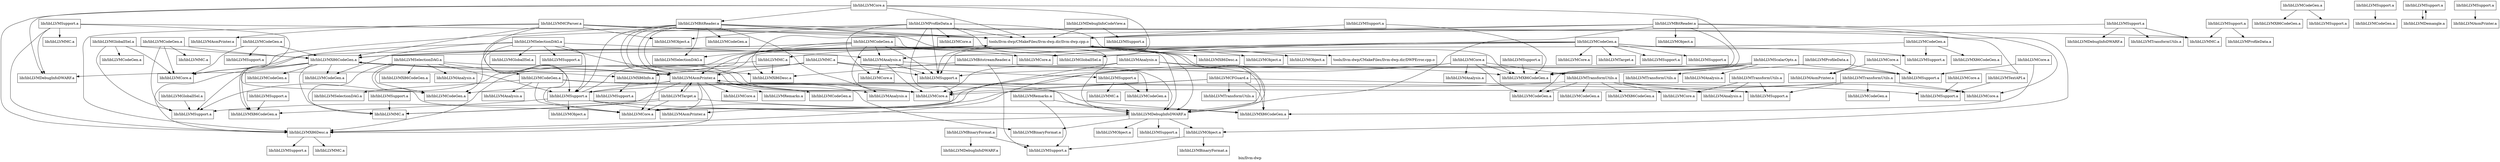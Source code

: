digraph "bin/llvm-dwp" {
	label="bin/llvm-dwp";

	Node0x55de8f5736f0 [shape=record,shape=record,label="{tools/llvm-dwp/CMakeFiles/llvm-dwp.dir/llvm-dwp.cpp.o}"];
	Node0x55de8f5736f0 -> Node0x55de8f572f38;
	Node0x55de8f5736f0 -> Node0x55de8f575d88;
	Node0x55de8f5736f0 -> Node0x55de8f56b3b8;
	Node0x55de8f5736f0 -> Node0x55de8f573dd8;
	Node0x55de8f5736f0 -> Node0x55de8f564190;
	Node0x55de8f5736f0 -> Node0x55de8f569e30;
	Node0x55de8f5736f0 -> Node0x55de8f570aa8;
	Node0x55de8f5736f0 -> Node0x55de8f571f60;
	Node0x55de8f5736f0 -> Node0x55de8f561a90;
	Node0x55de8f572f38 [shape=record,shape=record,label="{tools/llvm-dwp/CMakeFiles/llvm-dwp.dir/DWPError.cpp.o}"];
	Node0x55de8f575d88 [shape=record,shape=record,label="{lib/libLLVMX86CodeGen.a}"];
	Node0x55de8f575d88 -> Node0x55de8f571538;
	Node0x55de8f575d88 -> Node0x55de8f573dd8;
	Node0x55de8f575d88 -> Node0x55de8f569f68;
	Node0x55de8f575d88 -> Node0x55de8f572988;
	Node0x55de8f575d88 -> Node0x55de8f563908;
	Node0x55de8f575d88 -> Node0x55de8f571190;
	Node0x55de8f575d88 -> Node0x55de8f577788;
	Node0x55de8f575d88 -> Node0x55de8f5687d8;
	Node0x55de8f56b3b8 [shape=record,shape=record,label="{lib/libLLVMX86Desc.a}"];
	Node0x55de8f573dd8 [shape=record,shape=record,label="{lib/libLLVMX86Info.a}"];
	Node0x55de8f573dd8 -> Node0x55de8f5783b8;
	Node0x55de8f564190 [shape=record,shape=record,label="{lib/libLLVMObject.a}"];
	Node0x55de8f569e30 [shape=record,shape=record,label="{lib/libLLVMDebugInfoDWARF.a}"];
	Node0x55de8f569e30 -> Node0x55de8f5736f0;
	Node0x55de8f569e30 -> Node0x55de8f571538;
	Node0x55de8f569e30 -> Node0x55de8f569f68;
	Node0x55de8f569e30 -> Node0x55de8f5681c0;
	Node0x55de8f569e30 -> Node0x55de8f577720;
	Node0x55de8f569e30 -> Node0x55de8f5729f0;
	Node0x55de8f569e30 -> Node0x55de8f5673f0;
	Node0x55de8f570aa8 [shape=record,shape=record,label="{lib/libLLVMMC.a}"];
	Node0x55de8f570aa8 -> Node0x55de8f5686a0;
	Node0x55de8f570aa8 -> Node0x55de8f571190;
	Node0x55de8f571f60 [shape=record,shape=record,label="{lib/libLLVMObject.a}"];
	Node0x55de8f561a90 [shape=record,shape=record,label="{lib/libLLVMSupport.a}"];
	Node0x55de8f571538 [shape=record,shape=record,label="{lib/libLLVMX86Desc.a}"];
	Node0x55de8f571538 -> Node0x55de8f57a298;
	Node0x55de8f571538 -> Node0x55de8f578bd8;
	Node0x55de8f569f68 [shape=record,shape=record,label="{lib/libLLVMAsmPrinter.a}"];
	Node0x55de8f569f68 -> Node0x55de8f5736f0;
	Node0x55de8f569f68 -> Node0x55de8f575d88;
	Node0x55de8f569f68 -> Node0x55de8f571538;
	Node0x55de8f569f68 -> Node0x55de8f572988;
	Node0x55de8f569f68 -> Node0x55de8f564398;
	Node0x55de8f569f68 -> Node0x55de8f567798;
	Node0x55de8f569f68 -> Node0x55de8f5707d0;
	Node0x55de8f569f68 -> Node0x55de8f573ea8;
	Node0x55de8f569f68 -> Node0x55de8f56ad38;
	Node0x55de8f569f68 -> Node0x55de8f5727e8;
	Node0x55de8f569f68 -> Node0x55de8f575f90;
	Node0x55de8f569f68 -> Node0x55de8f5673f0;
	Node0x55de8f569f68 -> Node0x55de8f56bde0;
	Node0x55de8f572988 [shape=record,shape=record,label="{lib/libLLVMMC.a}"];
	Node0x55de8f563908 [shape=record,shape=record,label="{lib/libLLVMCodeGen.a}"];
	Node0x55de8f571190 [shape=record,shape=record,label="{lib/libLLVMSupport.a}"];
	Node0x55de8f577788 [shape=record,shape=record,label="{lib/libLLVMCodeGen.a}"];
	Node0x55de8f5687d8 [shape=record,shape=record,label="{lib/libLLVMCore.a}"];
	Node0x55de8f57a298 [shape=record,shape=record,label="{lib/libLLVMMC.a}"];
	Node0x55de8f578bd8 [shape=record,shape=record,label="{lib/libLLVMSupport.a}"];
	Node0x55de8f5783b8 [shape=record,shape=record,label="{lib/libLLVMSupport.a}"];
	Node0x55de8f564398 [shape=record,shape=record,label="{lib/libLLVMCodeGen.a}"];
	Node0x55de8f567798 [shape=record,shape=record,label="{lib/libLLVMSupport.a}"];
	Node0x55de8f567798 -> Node0x55de8f5736f0;
	Node0x55de8f567798 -> Node0x55de8f575360;
	Node0x55de8f567798 -> Node0x55de8f56e208;
	Node0x55de8f567798 -> Node0x55de8f562998;
	Node0x55de8f567798 -> Node0x55de8f569e30;
	Node0x55de8f5707d0 [shape=record,shape=record,label="{lib/libLLVMTarget.a}"];
	Node0x55de8f5707d0 -> Node0x55de8f56ac00;
	Node0x55de8f5707d0 -> Node0x55de8f569f68;
	Node0x55de8f5707d0 -> Node0x55de8f572988;
	Node0x55de8f5707d0 -> Node0x55de8f571190;
	Node0x55de8f5707d0 -> Node0x55de8f573ea8;
	Node0x55de8f573ea8 [shape=record,shape=record,label="{lib/libLLVMCore.a}"];
	Node0x55de8f56ad38 [shape=record,shape=record,label="{lib/libLLVMCodeGen.a}"];
	Node0x55de8f5727e8 [shape=record,shape=record,label="{lib/libLLVMAnalysis.a}"];
	Node0x55de8f575f90 [shape=record,shape=record,label="{lib/libLLVMCore.a}"];
	Node0x55de8f5673f0 [shape=record,shape=record,label="{lib/libLLVMBinaryFormat.a}"];
	Node0x55de8f56bde0 [shape=record,shape=record,label="{lib/libLLVMRemarks.a}"];
	Node0x55de8f5681c0 [shape=record,shape=record,label="{lib/libLLVMObject.a}"];
	Node0x55de8f577720 [shape=record,shape=record,label="{lib/libLLVMObject.a}"];
	Node0x55de8f577720 -> Node0x55de8f56f2b0;
	Node0x55de8f577720 -> Node0x55de8f564e90;
	Node0x55de8f5729f0 [shape=record,shape=record,label="{lib/libLLVMSupport.a}"];
	Node0x55de8f5686a0 [shape=record,shape=record,label="{lib/libLLVMX86Desc.a}"];
	Node0x55de8f56f2b0 [shape=record,shape=record,label="{lib/libLLVMSupport.a}"];
	Node0x55de8f564e90 [shape=record,shape=record,label="{lib/libLLVMBinaryFormat.a}"];
	Node0x55de8f575360 [shape=record,shape=record,label="{lib/libLLVMX86CodeGen.a}"];
	Node0x55de8f56e208 [shape=record,shape=record,label="{lib/libLLVMAsmPrinter.a}"];
	Node0x55de8f562998 [shape=record,shape=record,label="{lib/libLLVMObject.a}"];
	Node0x55de8f56ac00 [shape=record,shape=record,label="{lib/libLLVMX86CodeGen.a}"];
	Node0x55de8f56f248 [shape=record,shape=record,label="{lib/libLLVMGlobalISel.a}"];
	Node0x55de8f56f248 -> Node0x55de8f575d88;
	Node0x55de8f56f248 -> Node0x55de8f571190;
	Node0x55de8f56f248 -> Node0x55de8f576f00;
	Node0x55de8f56f248 -> Node0x55de8f5687d8;
	Node0x55de8f576f00 [shape=record,shape=record,label="{lib/libLLVMCodeGen.a}"];
	Node0x55de8f5789d0 [shape=record,shape=record,label="{lib/libLLVMGlobalISel.a}"];
	Node0x55de8f5789d0 -> Node0x55de8f571190;
	Node0x55de8f57a848 [shape=record,shape=record,label="{lib/libLLVMSelectionDAG.a}"];
	Node0x55de8f57a848 -> Node0x55de8f575360;
	Node0x55de8f57a848 -> Node0x55de8f567798;
	Node0x55de8f57a848 -> Node0x55de8f57acc0;
	Node0x55de8f57a848 -> Node0x55de8f57b2d8;
	Node0x55de8f57a848 -> Node0x55de8f573ea8;
	Node0x55de8f57a848 -> Node0x55de8f577788;
	Node0x55de8f57a848 -> Node0x55de8f567388;
	Node0x55de8f57a848 -> Node0x55de8f5777f0;
	Node0x55de8f57acc0 [shape=record,shape=record,label="{lib/libLLVMGlobalISel.a}"];
	Node0x55de8f57b2d8 [shape=record,shape=record,label="{lib/libLLVMSupport.a}"];
	Node0x55de8f567388 [shape=record,shape=record,label="{lib/libLLVMAnalysis.a}"];
	Node0x55de8f567388 -> Node0x55de8f5773e0;
	Node0x55de8f567388 -> Node0x55de8f561a90;
	Node0x55de8f567388 -> Node0x55de8f571948;
	Node0x55de8f567388 -> Node0x55de8f5777f0;
	Node0x55de8f5777f0 [shape=record,shape=record,label="{lib/libLLVMCore.a}"];
	Node0x55de8f56ed68 [shape=record,shape=record,label="{lib/libLLVMSelectionDAG.a}"];
	Node0x55de8f56ed68 -> Node0x55de8f5763a0;
	Node0x55de8f56ed68 -> Node0x55de8f572988;
	Node0x55de8f56ed68 -> Node0x55de8f567798;
	Node0x55de8f56ed68 -> Node0x55de8f56df98;
	Node0x55de8f56ed68 -> Node0x55de8f573ea8;
	Node0x55de8f56ed68 -> Node0x55de8f56ad38;
	Node0x55de8f56ed68 -> Node0x55de8f56a518;
	Node0x55de8f56ed68 -> Node0x55de8f5777f0;
	Node0x55de8f5763a0 [shape=record,shape=record,label="{lib/libLLVMX86CodeGen.a}"];
	Node0x55de8f56df98 [shape=record,shape=record,label="{lib/libLLVMCodeGen.a}"];
	Node0x55de8f56df98 -> Node0x55de8f56ac00;
	Node0x55de8f56df98 -> Node0x55de8f566dd8;
	Node0x55de8f56df98 -> Node0x55de8f568568;
	Node0x55de8f56df98 -> Node0x55de8f573ea8;
	Node0x55de8f56df98 -> Node0x55de8f575d20;
	Node0x55de8f56df98 -> Node0x55de8f5777f0;
	Node0x55de8f56a518 [shape=record,shape=record,label="{lib/libLLVMAnalysis.a}"];
	Node0x55de8f566dd8 [shape=record,shape=record,label="{lib/libLLVMSupport.a}"];
	Node0x55de8f568568 [shape=record,shape=record,label="{lib/libLLVMSelectionDAG.a}"];
	Node0x55de8f575d20 [shape=record,shape=record,label="{lib/libLLVMAnalysis.a}"];
	Node0x55de8f571fc8 [shape=record,shape=record,label="{lib/libLLVMCodeGen.a}"];
	Node0x55de8f571fc8 -> Node0x55de8f575d88;
	Node0x55de8f571fc8 -> Node0x55de8f564400;
	Node0x55de8f571fc8 -> Node0x55de8f571190;
	Node0x55de8f571fc8 -> Node0x55de8f5687d8;
	Node0x55de8f564400 [shape=record,shape=record,label="{lib/libLLVMMC.a}"];
	Node0x55de8f5670b0 [shape=record,shape=record,label="{lib/libLLVMSupport.a}"];
	Node0x55de8f5670b0 -> Node0x55de8f57a710;
	Node0x55de8f5670b0 -> Node0x55de8f565b90;
	Node0x55de8f57a710 [shape=record,shape=record,label="{lib/libLLVMMC.a}"];
	Node0x55de8f565b90 [shape=record,shape=record,label="{lib/libLLVMCodeGen.a}"];
	Node0x55de8f568430 [shape=record,shape=record,label="{lib/libLLVMMC.a}"];
	Node0x55de8f568430 -> Node0x55de8f571538;
	Node0x55de8f568430 -> Node0x55de8f569f68;
	Node0x55de8f568430 -> Node0x55de8f5730d8;
	Node0x55de8f568430 -> Node0x55de8f561a90;
	Node0x55de8f568430 -> Node0x55de8f565b90;
	Node0x55de8f568430 -> Node0x55de8f5670b0;
	Node0x55de8f5730d8 [shape=record,shape=record,label="{lib/libLLVMDebugInfoDWARF.a}"];
	Node0x55de8f5699b8 [shape=record,shape=record,label="{lib/libLLVMCodeGen.a}"];
	Node0x55de8f5699b8 -> Node0x55de8f5674c0;
	Node0x55de8f5699b8 -> Node0x55de8f56fc70;
	Node0x55de8f5674c0 [shape=record,shape=record,label="{lib/libLLVMX86CodeGen.a}"];
	Node0x55de8f56fc70 [shape=record,shape=record,label="{lib/libLLVMSupport.a}"];
	Node0x55de8f572098 [shape=record,shape=record,label="{lib/libLLVMSupport.a}"];
	Node0x55de8f572098 -> Node0x55de8f575360;
	Node0x55de8f573620 [shape=record,shape=record,label="{lib/libLLVMCodeGen.a}"];
	Node0x55de8f573620 -> Node0x55de8f568b18;
	Node0x55de8f573620 -> Node0x55de8f563018;
	Node0x55de8f573620 -> Node0x55de8f5687d8;
	Node0x55de8f568b18 [shape=record,shape=record,label="{lib/libLLVMX86CodeGen.a}"];
	Node0x55de8f563018 [shape=record,shape=record,label="{lib/libLLVMSupport.a}"];
	Node0x55de8f5639d8 [shape=record,shape=record,label="{lib/libLLVMSupport.a}"];
	Node0x55de8f5639d8 -> Node0x55de8f5736f0;
	Node0x55de8f5639d8 -> Node0x55de8f571538;
	Node0x55de8f5639d8 -> Node0x55de8f5730d8;
	Node0x55de8f5639d8 -> Node0x55de8f572fa0;
	Node0x55de8f5639d8 -> Node0x55de8f56ad38;
	Node0x55de8f572fa0 [shape=record,shape=record,label="{lib/libLLVMMC.a}"];
	Node0x55de8f565920 [shape=record,shape=record,label="{lib/libLLVMCodeGen.a}"];
	Node0x55de8f565920 -> Node0x55de8f575d88;
	Node0x55de8f565920 -> Node0x55de8f574e18;
	Node0x55de8f565920 -> Node0x55de8f5687d8;
	Node0x55de8f574e18 [shape=record,shape=record,label="{lib/libLLVMSupport.a}"];
	Node0x55de8f579c80 [shape=record,shape=record,label="{lib/libLLVMSupport.a}"];
	Node0x55de8f579c80 -> Node0x55de8f5736f0;
	Node0x55de8f579c80 -> Node0x55de8f5773e0;
	Node0x55de8f5773e0 [shape=record,shape=record,label="{lib/libLLVMX86CodeGen.a}"];
	Node0x55de8f579808 [shape=record,shape=record,label="{lib/libLLVMCodeGen.a}"];
	Node0x55de8f579808 -> Node0x55de8f575d88;
	Node0x55de8f579808 -> Node0x55de8f56b898;
	Node0x55de8f579808 -> Node0x55de8f563018;
	Node0x55de8f579808 -> Node0x55de8f5711f8;
	Node0x55de8f579808 -> Node0x55de8f5728b8;
	Node0x55de8f579808 -> Node0x55de8f5781b0;
	Node0x55de8f579808 -> Node0x55de8f5723d8;
	Node0x55de8f579808 -> Node0x55de8f56e7b8;
	Node0x55de8f579808 -> Node0x55de8f567388;
	Node0x55de8f579808 -> Node0x55de8f56bbd8;
	Node0x55de8f56b898 [shape=record,shape=record,label="{lib/libLLVMAsmPrinter.a}"];
	Node0x55de8f5711f8 [shape=record,shape=record,label="{lib/libLLVMTarget.a}"];
	Node0x55de8f5728b8 [shape=record,shape=record,label="{lib/libLLVMGlobalISel.a}"];
	Node0x55de8f5781b0 [shape=record,shape=record,label="{lib/libLLVMSupport.a}"];
	Node0x55de8f5723d8 [shape=record,shape=record,label="{lib/libLLVMCore.a}"];
	Node0x55de8f56e7b8 [shape=record,shape=record,label="{lib/libLLVMSupport.a}"];
	Node0x55de8f56bbd8 [shape=record,shape=record,label="{lib/libLLVMCore.a}"];
	Node0x55de8f5735b8 [shape=record,shape=record,label="{lib/libLLVMSupport.a}"];
	Node0x55de8f5735b8 -> Node0x55de8f5724a8;
	Node0x55de8f5724a8 [shape=record,shape=record,label="{lib/libLLVMCodeGen.a}"];
	Node0x55de8f56a788 [shape=record,shape=record,label="{lib/libLLVMCodeGen.a}"];
	Node0x55de8f56a788 -> Node0x55de8f575d88;
	Node0x55de8f56a788 -> Node0x55de8f569f68;
	Node0x55de8f56a788 -> Node0x55de8f561a90;
	Node0x55de8f56a788 -> Node0x55de8f5728b8;
	Node0x55de8f56a788 -> Node0x55de8f561b60;
	Node0x55de8f56a788 -> Node0x55de8f5723d8;
	Node0x55de8f56a788 -> Node0x55de8f567388;
	Node0x55de8f56a788 -> Node0x55de8f5777f0;
	Node0x55de8f561b60 [shape=record,shape=record,label="{lib/libLLVMSelectionDAG.a}"];
	Node0x55de8f574c78 [shape=record,shape=record,label="{lib/libLLVMScalarOpts.a}"];
	Node0x55de8f574c78 -> Node0x55de8f5773e0;
	Node0x55de8f574c78 -> Node0x55de8f568228;
	Node0x55de8f574c78 -> Node0x55de8f573ea8;
	Node0x55de8f574c78 -> Node0x55de8f5732e0;
	Node0x55de8f574c78 -> Node0x55de8f56bc40;
	Node0x55de8f574c78 -> Node0x55de8f568498;
	Node0x55de8f574c78 -> Node0x55de8f5777f0;
	Node0x55de8f568228 [shape=record,shape=record,label="{lib/libLLVMSupport.a}"];
	Node0x55de8f5732e0 [shape=record,shape=record,label="{lib/libLLVMCodeGen.a}"];
	Node0x55de8f56bc40 [shape=record,shape=record,label="{lib/libLLVMTransformUtils.a}"];
	Node0x55de8f568498 [shape=record,shape=record,label="{lib/libLLVMAnalysis.a}"];
	Node0x55de8f5698e8 [shape=record,shape=record,label="{lib/libLLVMTransformUtils.a}"];
	Node0x55de8f5698e8 -> Node0x55de8f5633c0;
	Node0x55de8f5698e8 -> Node0x55de8f567798;
	Node0x55de8f5698e8 -> Node0x55de8f579460;
	Node0x55de8f5698e8 -> Node0x55de8f5751c0;
	Node0x55de8f5698e8 -> Node0x55de8f5732e0;
	Node0x55de8f5698e8 -> Node0x55de8f56a240;
	Node0x55de8f5698e8 -> Node0x55de8f577ed8;
	Node0x55de8f5633c0 [shape=record,shape=record,label="{lib/libLLVMX86CodeGen.a}"];
	Node0x55de8f579460 [shape=record,shape=record,label="{lib/libLLVMCodeGen.a}"];
	Node0x55de8f5751c0 [shape=record,shape=record,label="{lib/libLLVMCore.a}"];
	Node0x55de8f56a240 [shape=record,shape=record,label="{lib/libLLVMAnalysis.a}"];
	Node0x55de8f577ed8 [shape=record,shape=record,label="{lib/libLLVMCore.a}"];
	Node0x55de8f565648 [shape=record,shape=record,label="{lib/libLLVMSupport.a}"];
	Node0x55de8f565648 -> Node0x55de8f5736f0;
	Node0x55de8f565648 -> Node0x55de8f56b900;
	Node0x55de8f565648 -> Node0x55de8f56f6c0;
	Node0x55de8f565648 -> Node0x55de8f5660d8;
	Node0x55de8f56b900 [shape=record,shape=record,label="{lib/libLLVMDebugInfoDWARF.a}"];
	Node0x55de8f56f6c0 [shape=record,shape=record,label="{lib/libLLVMMC.a}"];
	Node0x55de8f5660d8 [shape=record,shape=record,label="{lib/libLLVMTransformUtils.a}"];
	Node0x55de8f568158 [shape=record,shape=record,label="{lib/libLLVMTransformUtils.a}"];
	Node0x55de8f568158 -> Node0x55de8f566dd8;
	Node0x55de8f568158 -> Node0x55de8f56a240;
	Node0x55de8f568158 -> Node0x55de8f577ed8;
	Node0x55de8f566418 [shape=record,shape=record,label="{lib/libLLVMTransformUtils.a}"];
	Node0x55de8f566418 -> Node0x55de8f566dd8;
	Node0x55de8f566418 -> Node0x55de8f5751c0;
	Node0x55de8f566418 -> Node0x55de8f56ec98;
	Node0x55de8f566418 -> Node0x55de8f5777f0;
	Node0x55de8f56ec98 [shape=record,shape=record,label="{lib/libLLVMCodeGen.a}"];
	Node0x55de8f571948 [shape=record,shape=record,label="{lib/libLLVMCore.a}"];
	Node0x55de8f570428 [shape=record,shape=record,label="{lib/libLLVMAnalysis.a}"];
	Node0x55de8f570428 -> Node0x55de8f56ac00;
	Node0x55de8f570428 -> Node0x55de8f568228;
	Node0x55de8f570428 -> Node0x55de8f573ea8;
	Node0x55de8f570428 -> Node0x55de8f5777f0;
	Node0x55de8f56f178 [shape=record,shape=record,label="{lib/libLLVMMCParser.a}"];
	Node0x55de8f56f178 -> Node0x55de8f5736f0;
	Node0x55de8f56f178 -> Node0x55de8f575d88;
	Node0x55de8f56f178 -> Node0x55de8f571538;
	Node0x55de8f56f178 -> Node0x55de8f569200;
	Node0x55de8f56f178 -> Node0x55de8f569e30;
	Node0x55de8f56f178 -> Node0x55de8f56f6c0;
	Node0x55de8f56f178 -> Node0x55de8f561c30;
	Node0x55de8f56f178 -> Node0x55de8f567798;
	Node0x55de8f569200 [shape=record,shape=record,label="{lib/libLLVMAsmPrinter.a}"];
	Node0x55de8f561c30 [shape=record,shape=record,label="{lib/libLLVMObject.a}"];
	Node0x55de8f563a40 [shape=record,shape=record,label="{lib/libLLVMDebugInfoCodeView.a}"];
	Node0x55de8f563a40 -> Node0x55de8f5736f0;
	Node0x55de8f563a40 -> Node0x55de8f564dc0;
	Node0x55de8f564dc0 [shape=record,shape=record,label="{lib/libLLVMSupport.a}"];
	Node0x55de8f565bf8 [shape=record,shape=record,label="{lib/libLLVMBitReader.a}"];
	Node0x55de8f565bf8 -> Node0x55de8f5736f0;
	Node0x55de8f565bf8 -> Node0x55de8f575360;
	Node0x55de8f565bf8 -> Node0x55de8f5686a0;
	Node0x55de8f565bf8 -> Node0x55de8f569f68;
	Node0x55de8f565bf8 -> Node0x55de8f569e30;
	Node0x55de8f565bf8 -> Node0x55de8f577720;
	Node0x55de8f565bf8 -> Node0x55de8f567798;
	Node0x55de8f565bf8 -> Node0x55de8f561b60;
	Node0x55de8f565bf8 -> Node0x55de8f573ea8;
	Node0x55de8f565bf8 -> Node0x55de8f56ac68;
	Node0x55de8f565bf8 -> Node0x55de8f5727e8;
	Node0x55de8f565bf8 -> Node0x55de8f5777f0;
	Node0x55de8f56ac68 [shape=record,shape=record,label="{lib/libLLVMCodeGen.a}"];
	Node0x55de8f567118 [shape=record,shape=record,label="{lib/libLLVMSupport.a}"];
	Node0x55de8f567118 -> Node0x55de8f572988;
	Node0x55de8f566d08 [shape=record,shape=record,label="{lib/libLLVMBitReader.a}"];
	Node0x55de8f566d08 -> Node0x55de8f5736f0;
	Node0x55de8f566d08 -> Node0x55de8f5773e0;
	Node0x55de8f566d08 -> Node0x55de8f5686a0;
	Node0x55de8f566d08 -> Node0x55de8f563e50;
	Node0x55de8f566d08 -> Node0x55de8f569e30;
	Node0x55de8f566d08 -> Node0x55de8f568228;
	Node0x55de8f566d08 -> Node0x55de8f5751c0;
	Node0x55de8f563e50 [shape=record,shape=record,label="{lib/libLLVMObject.a}"];
	Node0x55de8f5623e8 [shape=record,shape=record,label="{lib/libLLVMTextAPI.a}"];
	Node0x55de8f5623e8 -> Node0x55de8f57a3d0;
	Node0x55de8f57a3d0 [shape=record,shape=record,label="{lib/libLLVMSupport.a}"];
	Node0x55de8f561af8 [shape=record,shape=record,label="{lib/libLLVMProfileData.a}"];
	Node0x55de8f561af8 -> Node0x55de8f5736f0;
	Node0x55de8f561af8 -> Node0x55de8f5773e0;
	Node0x55de8f561af8 -> Node0x55de8f56e208;
	Node0x55de8f561af8 -> Node0x55de8f569e30;
	Node0x55de8f561af8 -> Node0x55de8f561c30;
	Node0x55de8f561af8 -> Node0x55de8f561a90;
	Node0x55de8f561af8 -> Node0x55de8f571948;
	Node0x55de8f561af8 -> Node0x55de8f56ad38;
	Node0x55de8f561af8 -> Node0x55de8f573e40;
	Node0x55de8f573e40 [shape=record,shape=record,label="{lib/libLLVMCore.a}"];
	Node0x55de8f562e78 [shape=record,shape=record,label="{lib/libLLVMSupport.a}"];
	Node0x55de8f562e78 -> Node0x55de8f562e10;
	Node0x55de8f562e10 [shape=record,shape=record,label="{lib/libLLVMDemangle.a}"];
	Node0x55de8f562e10 -> Node0x55de8f562e78;
	Node0x55de8f57b7b8 [shape=record,shape=record,label="{lib/libLLVMProfileData.a}"];
	Node0x55de8f57b7b8 -> Node0x55de8f5773e0;
	Node0x55de8f57b7b8 -> Node0x55de8f568228;
	Node0x55de8f575978 [shape=record,shape=record,label="{lib/libLLVMCFGuard.a}"];
	Node0x55de8f575978 -> Node0x55de8f56ac00;
	Node0x55de8f575978 -> Node0x55de8f57a3d0;
	Node0x55de8f575978 -> Node0x55de8f573ea8;
	Node0x55de8f575978 -> Node0x55de8f56d3d0;
	Node0x55de8f575978 -> Node0x55de8f5777f0;
	Node0x55de8f56d3d0 [shape=record,shape=record,label="{lib/libLLVMTransformUtils.a}"];
	Node0x55de8f5755d0 [shape=record,shape=record,label="{lib/libLLVMCore.a}"];
	Node0x55de8f5755d0 -> Node0x55de8f57a3d0;
	Node0x55de8f571058 [shape=record,shape=record,label="{lib/libLLVMCore.a}"];
	Node0x55de8f571058 -> Node0x55de8f5773e0;
	Node0x55de8f571058 -> Node0x55de8f571538;
	Node0x55de8f571058 -> Node0x55de8f561a90;
	Node0x55de8f571058 -> Node0x55de8f5732e0;
	Node0x55de8f571058 -> Node0x55de8f5698e8;
	Node0x55de8f571058 -> Node0x55de8f578760;
	Node0x55de8f578760 [shape=record,shape=record,label="{lib/libLLVMAnalysis.a}"];
	Node0x55de8f567868 [shape=record,shape=record,label="{lib/libLLVMSupport.a}"];
	Node0x55de8f567868 -> Node0x55de8f569950;
	Node0x55de8f569950 [shape=record,shape=record,label="{lib/libLLVMAsmPrinter.a}"];
	Node0x55de8f567458 [shape=record,shape=record,label="{lib/libLLVMCore.a}"];
	Node0x55de8f567458 -> Node0x55de8f56b898;
	Node0x55de8f567458 -> Node0x55de8f568228;
	Node0x55de8f564e28 [shape=record,shape=record,label="{lib/libLLVMSupport.a}"];
	Node0x55de8f564e28 -> Node0x55de8f56f6c0;
	Node0x55de8f564e28 -> Node0x55de8f578ca8;
	Node0x55de8f578ca8 [shape=record,shape=record,label="{lib/libLLVMProfileData.a}"];
	Node0x55de8f5644d0 [shape=record,shape=record,label="{lib/libLLVMCore.a}"];
	Node0x55de8f5644d0 -> Node0x55de8f5736f0;
	Node0x55de8f5644d0 -> Node0x55de8f5773e0;
	Node0x55de8f5644d0 -> Node0x55de8f571538;
	Node0x55de8f5644d0 -> Node0x55de8f5730d8;
	Node0x55de8f5644d0 -> Node0x55de8f561a90;
	Node0x55de8f5644d0 -> Node0x55de8f565bf8;
	Node0x55de8f563970 [shape=record,shape=record,label="{lib/libLLVMSupport.a}"];
	Node0x55de8f563970 -> Node0x55de8f5773e0;
	Node0x55de8f563080 [shape=record,shape=record,label="{lib/libLLVMCore.a}"];
	Node0x55de8f563080 -> Node0x55de8f56ac00;
	Node0x55de8f563080 -> Node0x55de8f568228;
	Node0x55de8f567db0 [shape=record,shape=record,label="{lib/libLLVMBinaryFormat.a}"];
	Node0x55de8f567db0 -> Node0x55de8f576c28;
	Node0x55de8f567db0 -> Node0x55de8f56f2b0;
	Node0x55de8f576c28 [shape=record,shape=record,label="{lib/libLLVMDebugInfoDWARF.a}"];
	Node0x55de8f569dc8 [shape=record,shape=record,label="{lib/libLLVMRemarks.a}"];
	Node0x55de8f569dc8 -> Node0x55de8f569e30;
	Node0x55de8f569dc8 -> Node0x55de8f56f2b0;
	Node0x55de8f561dd0 [shape=record,shape=record,label="{lib/libLLVMBitstreamReader.a}"];
	Node0x55de8f561dd0 -> Node0x55de8f5686a0;
	Node0x55de8f561dd0 -> Node0x55de8f569e30;
	Node0x55de8f561dd0 -> Node0x55de8f56f2b0;
}
